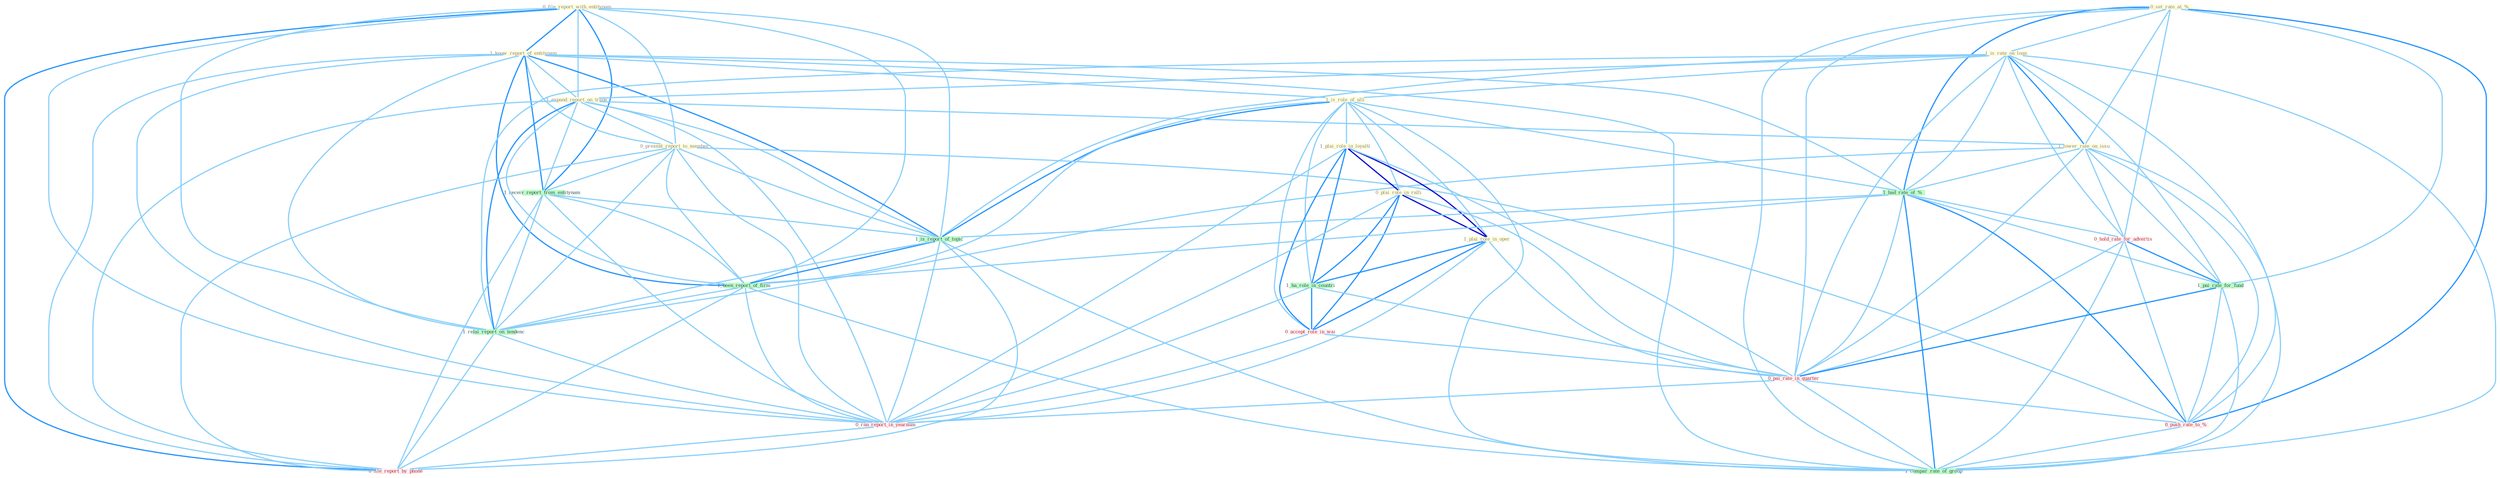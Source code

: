 Graph G{ 
    node
    [shape=polygon,style=filled,width=.5,height=.06,color="#BDFCC9",fixedsize=true,fontsize=4,
    fontcolor="#2f4f4f"];
    {node
    [color="#ffffe0", fontcolor="#8b7d6b"] "0_file_report_with_entitynam " "1_know_report_of_entitynam " "0_set_rate_at_% " "1_is_rate_on_loan " "1_is_role_of_alli " "1_expand_report_on_trade " "0_present_report_to_member " "1_lower_rate_on_issu " "1_plai_role_in_loyalti " "0_plai_role_in_ralli " "1_plai_role_in_oper "}
{node [color="#fff0f5", fontcolor="#b22222"] "0_hold_rate_for_advertis " "0_accept_role_in_wai " "0_pai_rate_in_quarter " "0_ran_report_in_yearnum " "0_push_rate_to_% " "0_file_report_by_phone "}
edge [color="#B0E2FF"];

	"0_file_report_with_entitynam " -- "1_know_report_of_entitynam " [w="2", color="#1e90ff" , len=0.8];
	"0_file_report_with_entitynam " -- "1_expand_report_on_trade " [w="1", color="#87cefa" ];
	"0_file_report_with_entitynam " -- "0_present_report_to_member " [w="1", color="#87cefa" ];
	"0_file_report_with_entitynam " -- "1_receiv_report_from_entitynam " [w="2", color="#1e90ff" , len=0.8];
	"0_file_report_with_entitynam " -- "1_is_report_of_topic " [w="1", color="#87cefa" ];
	"0_file_report_with_entitynam " -- "1_been_report_of_firm " [w="1", color="#87cefa" ];
	"0_file_report_with_entitynam " -- "1_relai_report_on_tendenc " [w="1", color="#87cefa" ];
	"0_file_report_with_entitynam " -- "0_ran_report_in_yearnum " [w="1", color="#87cefa" ];
	"0_file_report_with_entitynam " -- "0_file_report_by_phone " [w="2", color="#1e90ff" , len=0.8];
	"1_know_report_of_entitynam " -- "1_is_role_of_alli " [w="1", color="#87cefa" ];
	"1_know_report_of_entitynam " -- "1_expand_report_on_trade " [w="1", color="#87cefa" ];
	"1_know_report_of_entitynam " -- "0_present_report_to_member " [w="1", color="#87cefa" ];
	"1_know_report_of_entitynam " -- "1_had_rate_of_% " [w="1", color="#87cefa" ];
	"1_know_report_of_entitynam " -- "1_receiv_report_from_entitynam " [w="2", color="#1e90ff" , len=0.8];
	"1_know_report_of_entitynam " -- "1_is_report_of_topic " [w="2", color="#1e90ff" , len=0.8];
	"1_know_report_of_entitynam " -- "1_been_report_of_firm " [w="2", color="#1e90ff" , len=0.8];
	"1_know_report_of_entitynam " -- "1_relai_report_on_tendenc " [w="1", color="#87cefa" ];
	"1_know_report_of_entitynam " -- "0_ran_report_in_yearnum " [w="1", color="#87cefa" ];
	"1_know_report_of_entitynam " -- "0_file_report_by_phone " [w="1", color="#87cefa" ];
	"1_know_report_of_entitynam " -- "1_compar_rate_of_group " [w="1", color="#87cefa" ];
	"0_set_rate_at_% " -- "1_is_rate_on_loan " [w="1", color="#87cefa" ];
	"0_set_rate_at_% " -- "1_lower_rate_on_issu " [w="1", color="#87cefa" ];
	"0_set_rate_at_% " -- "1_had_rate_of_% " [w="2", color="#1e90ff" , len=0.8];
	"0_set_rate_at_% " -- "0_hold_rate_for_advertis " [w="1", color="#87cefa" ];
	"0_set_rate_at_% " -- "1_pai_rate_for_fund " [w="1", color="#87cefa" ];
	"0_set_rate_at_% " -- "0_pai_rate_in_quarter " [w="1", color="#87cefa" ];
	"0_set_rate_at_% " -- "0_push_rate_to_% " [w="2", color="#1e90ff" , len=0.8];
	"0_set_rate_at_% " -- "1_compar_rate_of_group " [w="1", color="#87cefa" ];
	"1_is_rate_on_loan " -- "1_is_role_of_alli " [w="1", color="#87cefa" ];
	"1_is_rate_on_loan " -- "1_expand_report_on_trade " [w="1", color="#87cefa" ];
	"1_is_rate_on_loan " -- "1_lower_rate_on_issu " [w="2", color="#1e90ff" , len=0.8];
	"1_is_rate_on_loan " -- "1_had_rate_of_% " [w="1", color="#87cefa" ];
	"1_is_rate_on_loan " -- "1_is_report_of_topic " [w="1", color="#87cefa" ];
	"1_is_rate_on_loan " -- "0_hold_rate_for_advertis " [w="1", color="#87cefa" ];
	"1_is_rate_on_loan " -- "1_pai_rate_for_fund " [w="1", color="#87cefa" ];
	"1_is_rate_on_loan " -- "0_pai_rate_in_quarter " [w="1", color="#87cefa" ];
	"1_is_rate_on_loan " -- "1_relai_report_on_tendenc " [w="1", color="#87cefa" ];
	"1_is_rate_on_loan " -- "0_push_rate_to_% " [w="1", color="#87cefa" ];
	"1_is_rate_on_loan " -- "1_compar_rate_of_group " [w="1", color="#87cefa" ];
	"1_is_role_of_alli " -- "1_plai_role_in_loyalti " [w="1", color="#87cefa" ];
	"1_is_role_of_alli " -- "0_plai_role_in_ralli " [w="1", color="#87cefa" ];
	"1_is_role_of_alli " -- "1_plai_role_in_oper " [w="1", color="#87cefa" ];
	"1_is_role_of_alli " -- "1_had_rate_of_% " [w="1", color="#87cefa" ];
	"1_is_role_of_alli " -- "1_ha_role_in_countri " [w="1", color="#87cefa" ];
	"1_is_role_of_alli " -- "1_is_report_of_topic " [w="2", color="#1e90ff" , len=0.8];
	"1_is_role_of_alli " -- "0_accept_role_in_wai " [w="1", color="#87cefa" ];
	"1_is_role_of_alli " -- "1_been_report_of_firm " [w="1", color="#87cefa" ];
	"1_is_role_of_alli " -- "1_compar_rate_of_group " [w="1", color="#87cefa" ];
	"1_expand_report_on_trade " -- "0_present_report_to_member " [w="1", color="#87cefa" ];
	"1_expand_report_on_trade " -- "1_lower_rate_on_issu " [w="1", color="#87cefa" ];
	"1_expand_report_on_trade " -- "1_receiv_report_from_entitynam " [w="1", color="#87cefa" ];
	"1_expand_report_on_trade " -- "1_is_report_of_topic " [w="1", color="#87cefa" ];
	"1_expand_report_on_trade " -- "1_been_report_of_firm " [w="1", color="#87cefa" ];
	"1_expand_report_on_trade " -- "1_relai_report_on_tendenc " [w="2", color="#1e90ff" , len=0.8];
	"1_expand_report_on_trade " -- "0_ran_report_in_yearnum " [w="1", color="#87cefa" ];
	"1_expand_report_on_trade " -- "0_file_report_by_phone " [w="1", color="#87cefa" ];
	"0_present_report_to_member " -- "1_receiv_report_from_entitynam " [w="1", color="#87cefa" ];
	"0_present_report_to_member " -- "1_is_report_of_topic " [w="1", color="#87cefa" ];
	"0_present_report_to_member " -- "1_been_report_of_firm " [w="1", color="#87cefa" ];
	"0_present_report_to_member " -- "1_relai_report_on_tendenc " [w="1", color="#87cefa" ];
	"0_present_report_to_member " -- "0_ran_report_in_yearnum " [w="1", color="#87cefa" ];
	"0_present_report_to_member " -- "0_push_rate_to_% " [w="1", color="#87cefa" ];
	"0_present_report_to_member " -- "0_file_report_by_phone " [w="1", color="#87cefa" ];
	"1_lower_rate_on_issu " -- "1_had_rate_of_% " [w="1", color="#87cefa" ];
	"1_lower_rate_on_issu " -- "0_hold_rate_for_advertis " [w="1", color="#87cefa" ];
	"1_lower_rate_on_issu " -- "1_pai_rate_for_fund " [w="1", color="#87cefa" ];
	"1_lower_rate_on_issu " -- "0_pai_rate_in_quarter " [w="1", color="#87cefa" ];
	"1_lower_rate_on_issu " -- "1_relai_report_on_tendenc " [w="1", color="#87cefa" ];
	"1_lower_rate_on_issu " -- "0_push_rate_to_% " [w="1", color="#87cefa" ];
	"1_lower_rate_on_issu " -- "1_compar_rate_of_group " [w="1", color="#87cefa" ];
	"1_plai_role_in_loyalti " -- "0_plai_role_in_ralli " [w="3", color="#0000cd" , len=0.6];
	"1_plai_role_in_loyalti " -- "1_plai_role_in_oper " [w="3", color="#0000cd" , len=0.6];
	"1_plai_role_in_loyalti " -- "1_ha_role_in_countri " [w="2", color="#1e90ff" , len=0.8];
	"1_plai_role_in_loyalti " -- "0_accept_role_in_wai " [w="2", color="#1e90ff" , len=0.8];
	"1_plai_role_in_loyalti " -- "0_pai_rate_in_quarter " [w="1", color="#87cefa" ];
	"1_plai_role_in_loyalti " -- "0_ran_report_in_yearnum " [w="1", color="#87cefa" ];
	"0_plai_role_in_ralli " -- "1_plai_role_in_oper " [w="3", color="#0000cd" , len=0.6];
	"0_plai_role_in_ralli " -- "1_ha_role_in_countri " [w="2", color="#1e90ff" , len=0.8];
	"0_plai_role_in_ralli " -- "0_accept_role_in_wai " [w="2", color="#1e90ff" , len=0.8];
	"0_plai_role_in_ralli " -- "0_pai_rate_in_quarter " [w="1", color="#87cefa" ];
	"0_plai_role_in_ralli " -- "0_ran_report_in_yearnum " [w="1", color="#87cefa" ];
	"1_plai_role_in_oper " -- "1_ha_role_in_countri " [w="2", color="#1e90ff" , len=0.8];
	"1_plai_role_in_oper " -- "0_accept_role_in_wai " [w="2", color="#1e90ff" , len=0.8];
	"1_plai_role_in_oper " -- "0_pai_rate_in_quarter " [w="1", color="#87cefa" ];
	"1_plai_role_in_oper " -- "0_ran_report_in_yearnum " [w="1", color="#87cefa" ];
	"1_had_rate_of_% " -- "1_is_report_of_topic " [w="1", color="#87cefa" ];
	"1_had_rate_of_% " -- "0_hold_rate_for_advertis " [w="1", color="#87cefa" ];
	"1_had_rate_of_% " -- "1_been_report_of_firm " [w="1", color="#87cefa" ];
	"1_had_rate_of_% " -- "1_pai_rate_for_fund " [w="1", color="#87cefa" ];
	"1_had_rate_of_% " -- "0_pai_rate_in_quarter " [w="1", color="#87cefa" ];
	"1_had_rate_of_% " -- "0_push_rate_to_% " [w="2", color="#1e90ff" , len=0.8];
	"1_had_rate_of_% " -- "1_compar_rate_of_group " [w="2", color="#1e90ff" , len=0.8];
	"1_ha_role_in_countri " -- "0_accept_role_in_wai " [w="2", color="#1e90ff" , len=0.8];
	"1_ha_role_in_countri " -- "0_pai_rate_in_quarter " [w="1", color="#87cefa" ];
	"1_ha_role_in_countri " -- "0_ran_report_in_yearnum " [w="1", color="#87cefa" ];
	"1_receiv_report_from_entitynam " -- "1_is_report_of_topic " [w="1", color="#87cefa" ];
	"1_receiv_report_from_entitynam " -- "1_been_report_of_firm " [w="1", color="#87cefa" ];
	"1_receiv_report_from_entitynam " -- "1_relai_report_on_tendenc " [w="1", color="#87cefa" ];
	"1_receiv_report_from_entitynam " -- "0_ran_report_in_yearnum " [w="1", color="#87cefa" ];
	"1_receiv_report_from_entitynam " -- "0_file_report_by_phone " [w="1", color="#87cefa" ];
	"1_is_report_of_topic " -- "1_been_report_of_firm " [w="2", color="#1e90ff" , len=0.8];
	"1_is_report_of_topic " -- "1_relai_report_on_tendenc " [w="1", color="#87cefa" ];
	"1_is_report_of_topic " -- "0_ran_report_in_yearnum " [w="1", color="#87cefa" ];
	"1_is_report_of_topic " -- "0_file_report_by_phone " [w="1", color="#87cefa" ];
	"1_is_report_of_topic " -- "1_compar_rate_of_group " [w="1", color="#87cefa" ];
	"0_hold_rate_for_advertis " -- "1_pai_rate_for_fund " [w="2", color="#1e90ff" , len=0.8];
	"0_hold_rate_for_advertis " -- "0_pai_rate_in_quarter " [w="1", color="#87cefa" ];
	"0_hold_rate_for_advertis " -- "0_push_rate_to_% " [w="1", color="#87cefa" ];
	"0_hold_rate_for_advertis " -- "1_compar_rate_of_group " [w="1", color="#87cefa" ];
	"0_accept_role_in_wai " -- "0_pai_rate_in_quarter " [w="1", color="#87cefa" ];
	"0_accept_role_in_wai " -- "0_ran_report_in_yearnum " [w="1", color="#87cefa" ];
	"1_been_report_of_firm " -- "1_relai_report_on_tendenc " [w="1", color="#87cefa" ];
	"1_been_report_of_firm " -- "0_ran_report_in_yearnum " [w="1", color="#87cefa" ];
	"1_been_report_of_firm " -- "0_file_report_by_phone " [w="1", color="#87cefa" ];
	"1_been_report_of_firm " -- "1_compar_rate_of_group " [w="1", color="#87cefa" ];
	"1_pai_rate_for_fund " -- "0_pai_rate_in_quarter " [w="2", color="#1e90ff" , len=0.8];
	"1_pai_rate_for_fund " -- "0_push_rate_to_% " [w="1", color="#87cefa" ];
	"1_pai_rate_for_fund " -- "1_compar_rate_of_group " [w="1", color="#87cefa" ];
	"0_pai_rate_in_quarter " -- "0_ran_report_in_yearnum " [w="1", color="#87cefa" ];
	"0_pai_rate_in_quarter " -- "0_push_rate_to_% " [w="1", color="#87cefa" ];
	"0_pai_rate_in_quarter " -- "1_compar_rate_of_group " [w="1", color="#87cefa" ];
	"1_relai_report_on_tendenc " -- "0_ran_report_in_yearnum " [w="1", color="#87cefa" ];
	"1_relai_report_on_tendenc " -- "0_file_report_by_phone " [w="1", color="#87cefa" ];
	"0_ran_report_in_yearnum " -- "0_file_report_by_phone " [w="1", color="#87cefa" ];
	"0_push_rate_to_% " -- "1_compar_rate_of_group " [w="1", color="#87cefa" ];
}